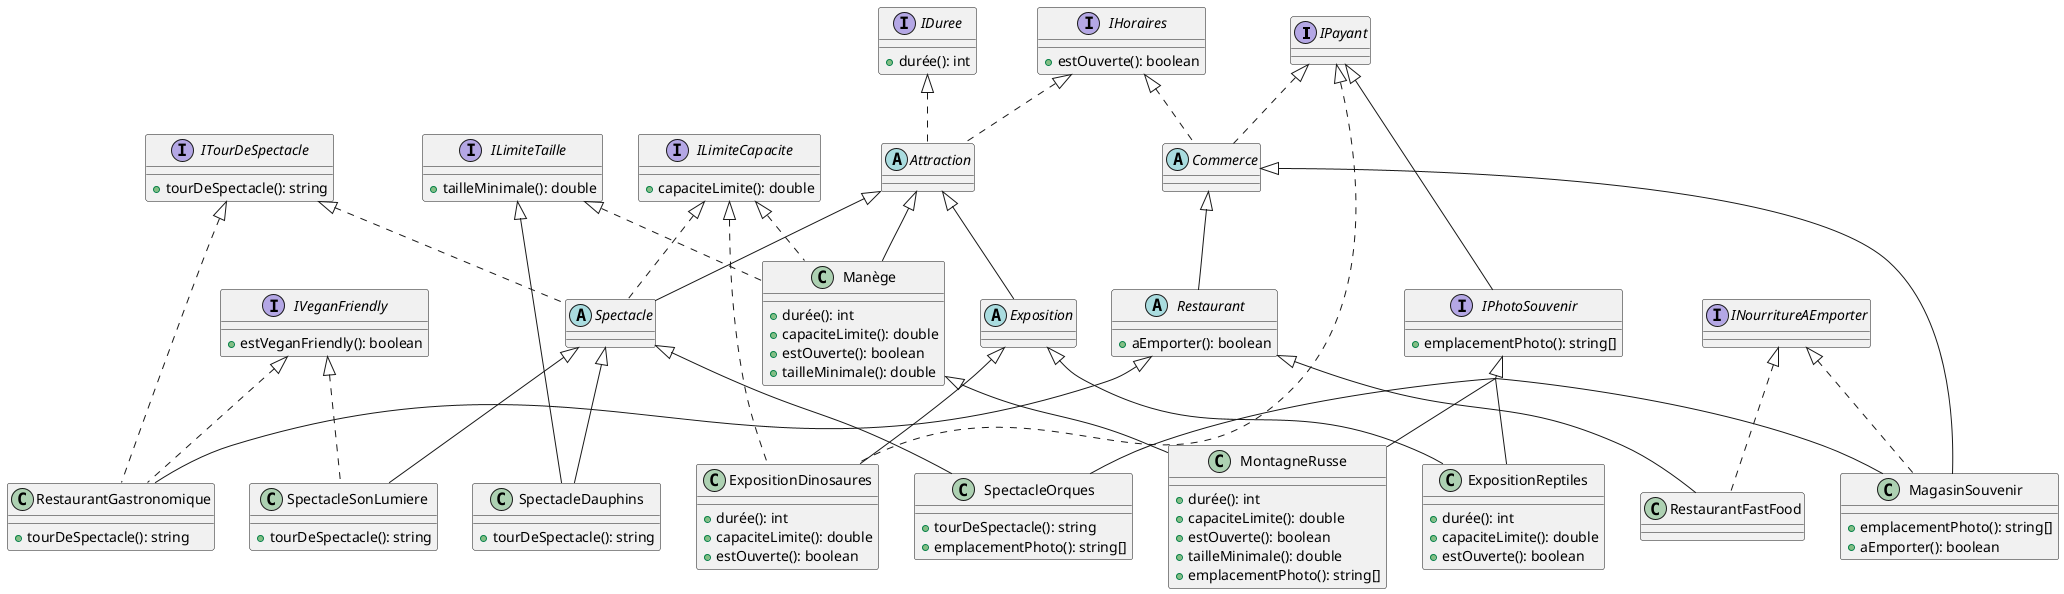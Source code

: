 @startuml
skinparam groupInheritance 4
top to bottom direction

    interface IPayant{}
    interface IHoraires {
        + estOuverte(): boolean
    }

    interface IDuree {
        + durée(): int
    }

    interface ILimiteCapacite {
        + capaciteLimite(): double
    }

    interface IVeganFriendly {
        + estVeganFriendly(): boolean
    }
    interface ILimiteTaille {
        + tailleMinimale(): double
    }
    interface IPhotoSouvenir implements IPayant{
        + emplacementPhoto(): string[]
    }

    interface ITourDeSpectacle {
        + tourDeSpectacle(): string
    }
interface INourritureAEmporter {
    
}

class MontagneRusse extends Manège implements IPhotoSouvenir {
    + durée(): int
    + capaciteLimite(): double
    + estOuverte(): boolean
    + tailleMinimale(): double
    + emplacementPhoto(): string[]
}
abstract class Attraction implements IDuree, IHoraires {

}

abstract class Spectacle extends Attraction implements ITourDeSpectacle, ILimiteCapacite{

}
class MagasinSouvenir extends Commerce implements IPhotoSouvenir, INourritureAEmporter {
    + emplacementPhoto(): string[]
    + aEmporter(): boolean

}
class ExpositionDinosaures extends Exposition implements ILimiteCapacite, IPayant {
    + durée(): int
    + capaciteLimite(): double
    + estOuverte(): boolean
}
class ExpositionReptiles extends Exposition implements IPhotoSouvenir{
    + durée(): int
    + capaciteLimite(): double
    + estOuverte(): boolean
}
class SpectacleSonLumiere extends Spectacle implements IVeganFriendly {
    + tourDeSpectacle(): string
}
class SpectacleOrques extends Spectacle implements IPhotoSouvenir {
    + tourDeSpectacle(): string
    + emplacementPhoto(): string[]
}
abstract class Exposition extends Attraction {

}

abstract class Commerce implements IHoraires, IPayant {

}
abstract class Restaurant extends Commerce  {
    + aEmporter(): boolean
}

class Manège extends Attraction implements ILimiteTaille, ILimiteCapacite {
    + durée(): int
    + capaciteLimite(): double
    + estOuverte(): boolean
    + tailleMinimale(): double

}

class SpectacleDauphins extends Spectacle, ILimiteTaille {
    + tourDeSpectacle(): string
}


class RestaurantGastronomique extends Restaurant implements ITourDeSpectacle, IVeganFriendly {
    + tourDeSpectacle(): string
}
class RestaurantFastFood extends Restaurant  implements INourritureAEmporter {

}
@enduml

